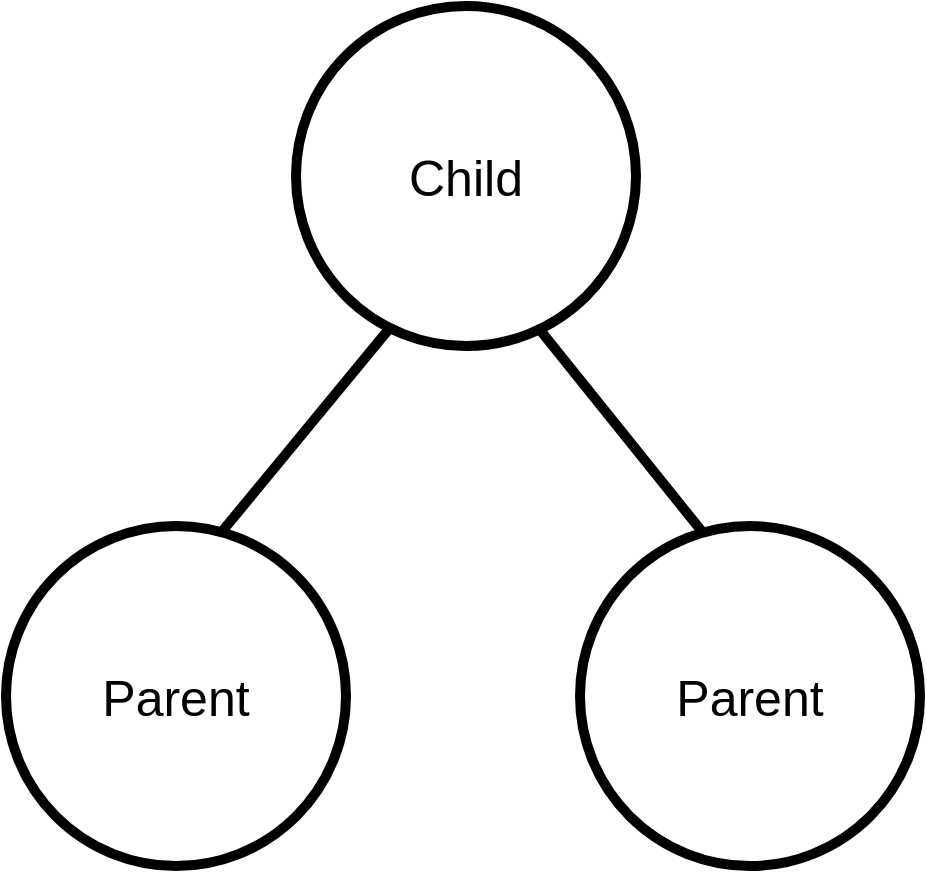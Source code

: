 <mxfile version="16.4.3" type="device"><diagram id="_Fm1dSiAEdp7KqEdWjvl" name="Page-1"><mxGraphModel dx="1422" dy="705" grid="1" gridSize="10" guides="1" tooltips="1" connect="1" arrows="1" fold="1" page="1" pageScale="1" pageWidth="850" pageHeight="1100" math="0" shadow="0"><root><mxCell id="0"/><mxCell id="1" parent="0"/><mxCell id="migQWLlwbbS-f3-GcVuZ-1" value="&lt;font style=&quot;font-size: 25px&quot;&gt;Child&lt;/font&gt;" style="ellipse;whiteSpace=wrap;html=1;aspect=fixed;strokeWidth=5;" vertex="1" parent="1"><mxGeometry x="356" y="100" width="170" height="170" as="geometry"/></mxCell><mxCell id="migQWLlwbbS-f3-GcVuZ-3" value="&lt;font style=&quot;font-size: 25px&quot;&gt;Parent&lt;/font&gt;" style="ellipse;whiteSpace=wrap;html=1;aspect=fixed;strokeWidth=5;" vertex="1" parent="1"><mxGeometry x="211" y="360" width="170" height="170" as="geometry"/></mxCell><mxCell id="migQWLlwbbS-f3-GcVuZ-4" value="&lt;font style=&quot;font-size: 25px&quot;&gt;Parent&lt;/font&gt;" style="ellipse;whiteSpace=wrap;html=1;aspect=fixed;strokeWidth=5;" vertex="1" parent="1"><mxGeometry x="498" y="360" width="170" height="170" as="geometry"/></mxCell><mxCell id="migQWLlwbbS-f3-GcVuZ-5" value="" style="endArrow=none;html=1;rounded=0;fontSize=25;strokeWidth=5;exitX=0.629;exitY=0.024;exitDx=0;exitDy=0;exitPerimeter=0;entryX=0.271;entryY=0.953;entryDx=0;entryDy=0;entryPerimeter=0;" edge="1" parent="1" source="migQWLlwbbS-f3-GcVuZ-3" target="migQWLlwbbS-f3-GcVuZ-1"><mxGeometry width="50" height="50" relative="1" as="geometry"><mxPoint x="320" y="320" as="sourcePoint"/><mxPoint x="390" y="290" as="targetPoint"/></mxGeometry></mxCell><mxCell id="migQWLlwbbS-f3-GcVuZ-6" value="" style="endArrow=none;html=1;rounded=0;fontSize=25;strokeWidth=5;exitX=0.365;exitY=0.024;exitDx=0;exitDy=0;exitPerimeter=0;entryX=0.718;entryY=0.953;entryDx=0;entryDy=0;entryPerimeter=0;" edge="1" parent="1" source="migQWLlwbbS-f3-GcVuZ-4" target="migQWLlwbbS-f3-GcVuZ-1"><mxGeometry width="50" height="50" relative="1" as="geometry"><mxPoint x="560" y="330" as="sourcePoint"/><mxPoint x="500" y="310" as="targetPoint"/></mxGeometry></mxCell></root></mxGraphModel></diagram></mxfile>